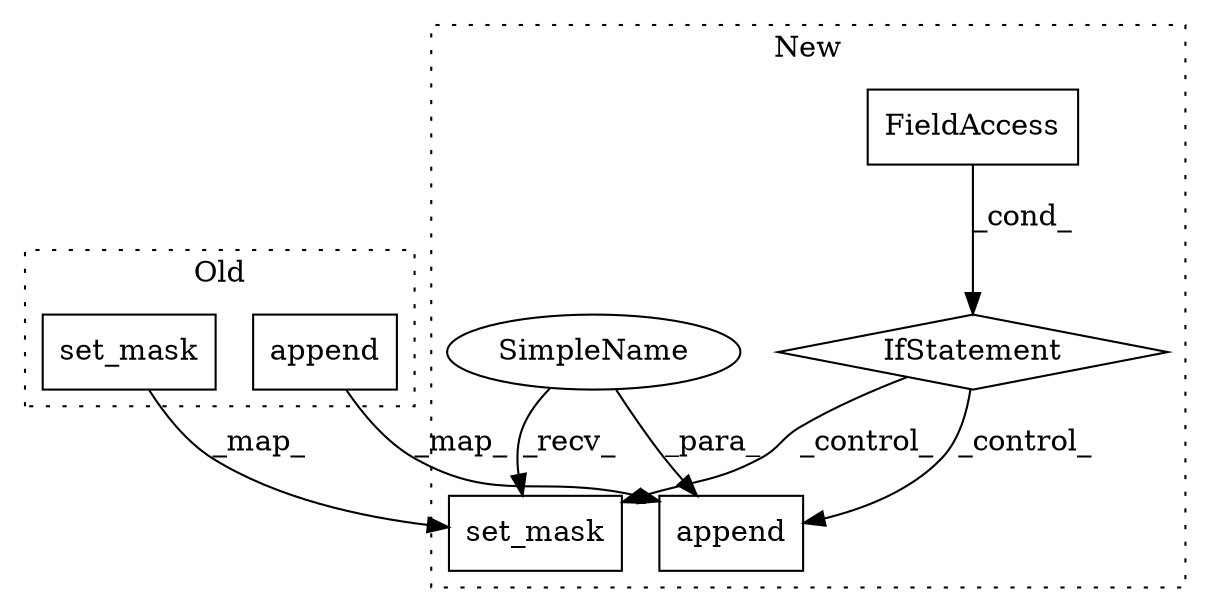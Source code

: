 digraph G {
subgraph cluster0 {
1 [label="set_mask" a="32" s="14399,14423" l="9,1" shape="box"];
6 [label="append" a="32" s="14444,14464" l="7,1" shape="box"];
label = "Old";
style="dotted";
}
subgraph cluster1 {
2 [label="set_mask" a="32" s="14325,14349" l="9,1" shape="box"];
3 [label="IfStatement" a="25" s="13883,13898" l="4,2" shape="diamond"];
4 [label="FieldAccess" a="22" s="13887" l="11" shape="box"];
5 [label="SimpleName" a="42" s="14258" l="13" shape="ellipse"];
7 [label="append" a="32" s="14372,14392" l="7,1" shape="box"];
label = "New";
style="dotted";
}
1 -> 2 [label="_map_"];
3 -> 2 [label="_control_"];
3 -> 7 [label="_control_"];
4 -> 3 [label="_cond_"];
5 -> 2 [label="_recv_"];
5 -> 7 [label="_para_"];
6 -> 7 [label="_map_"];
}